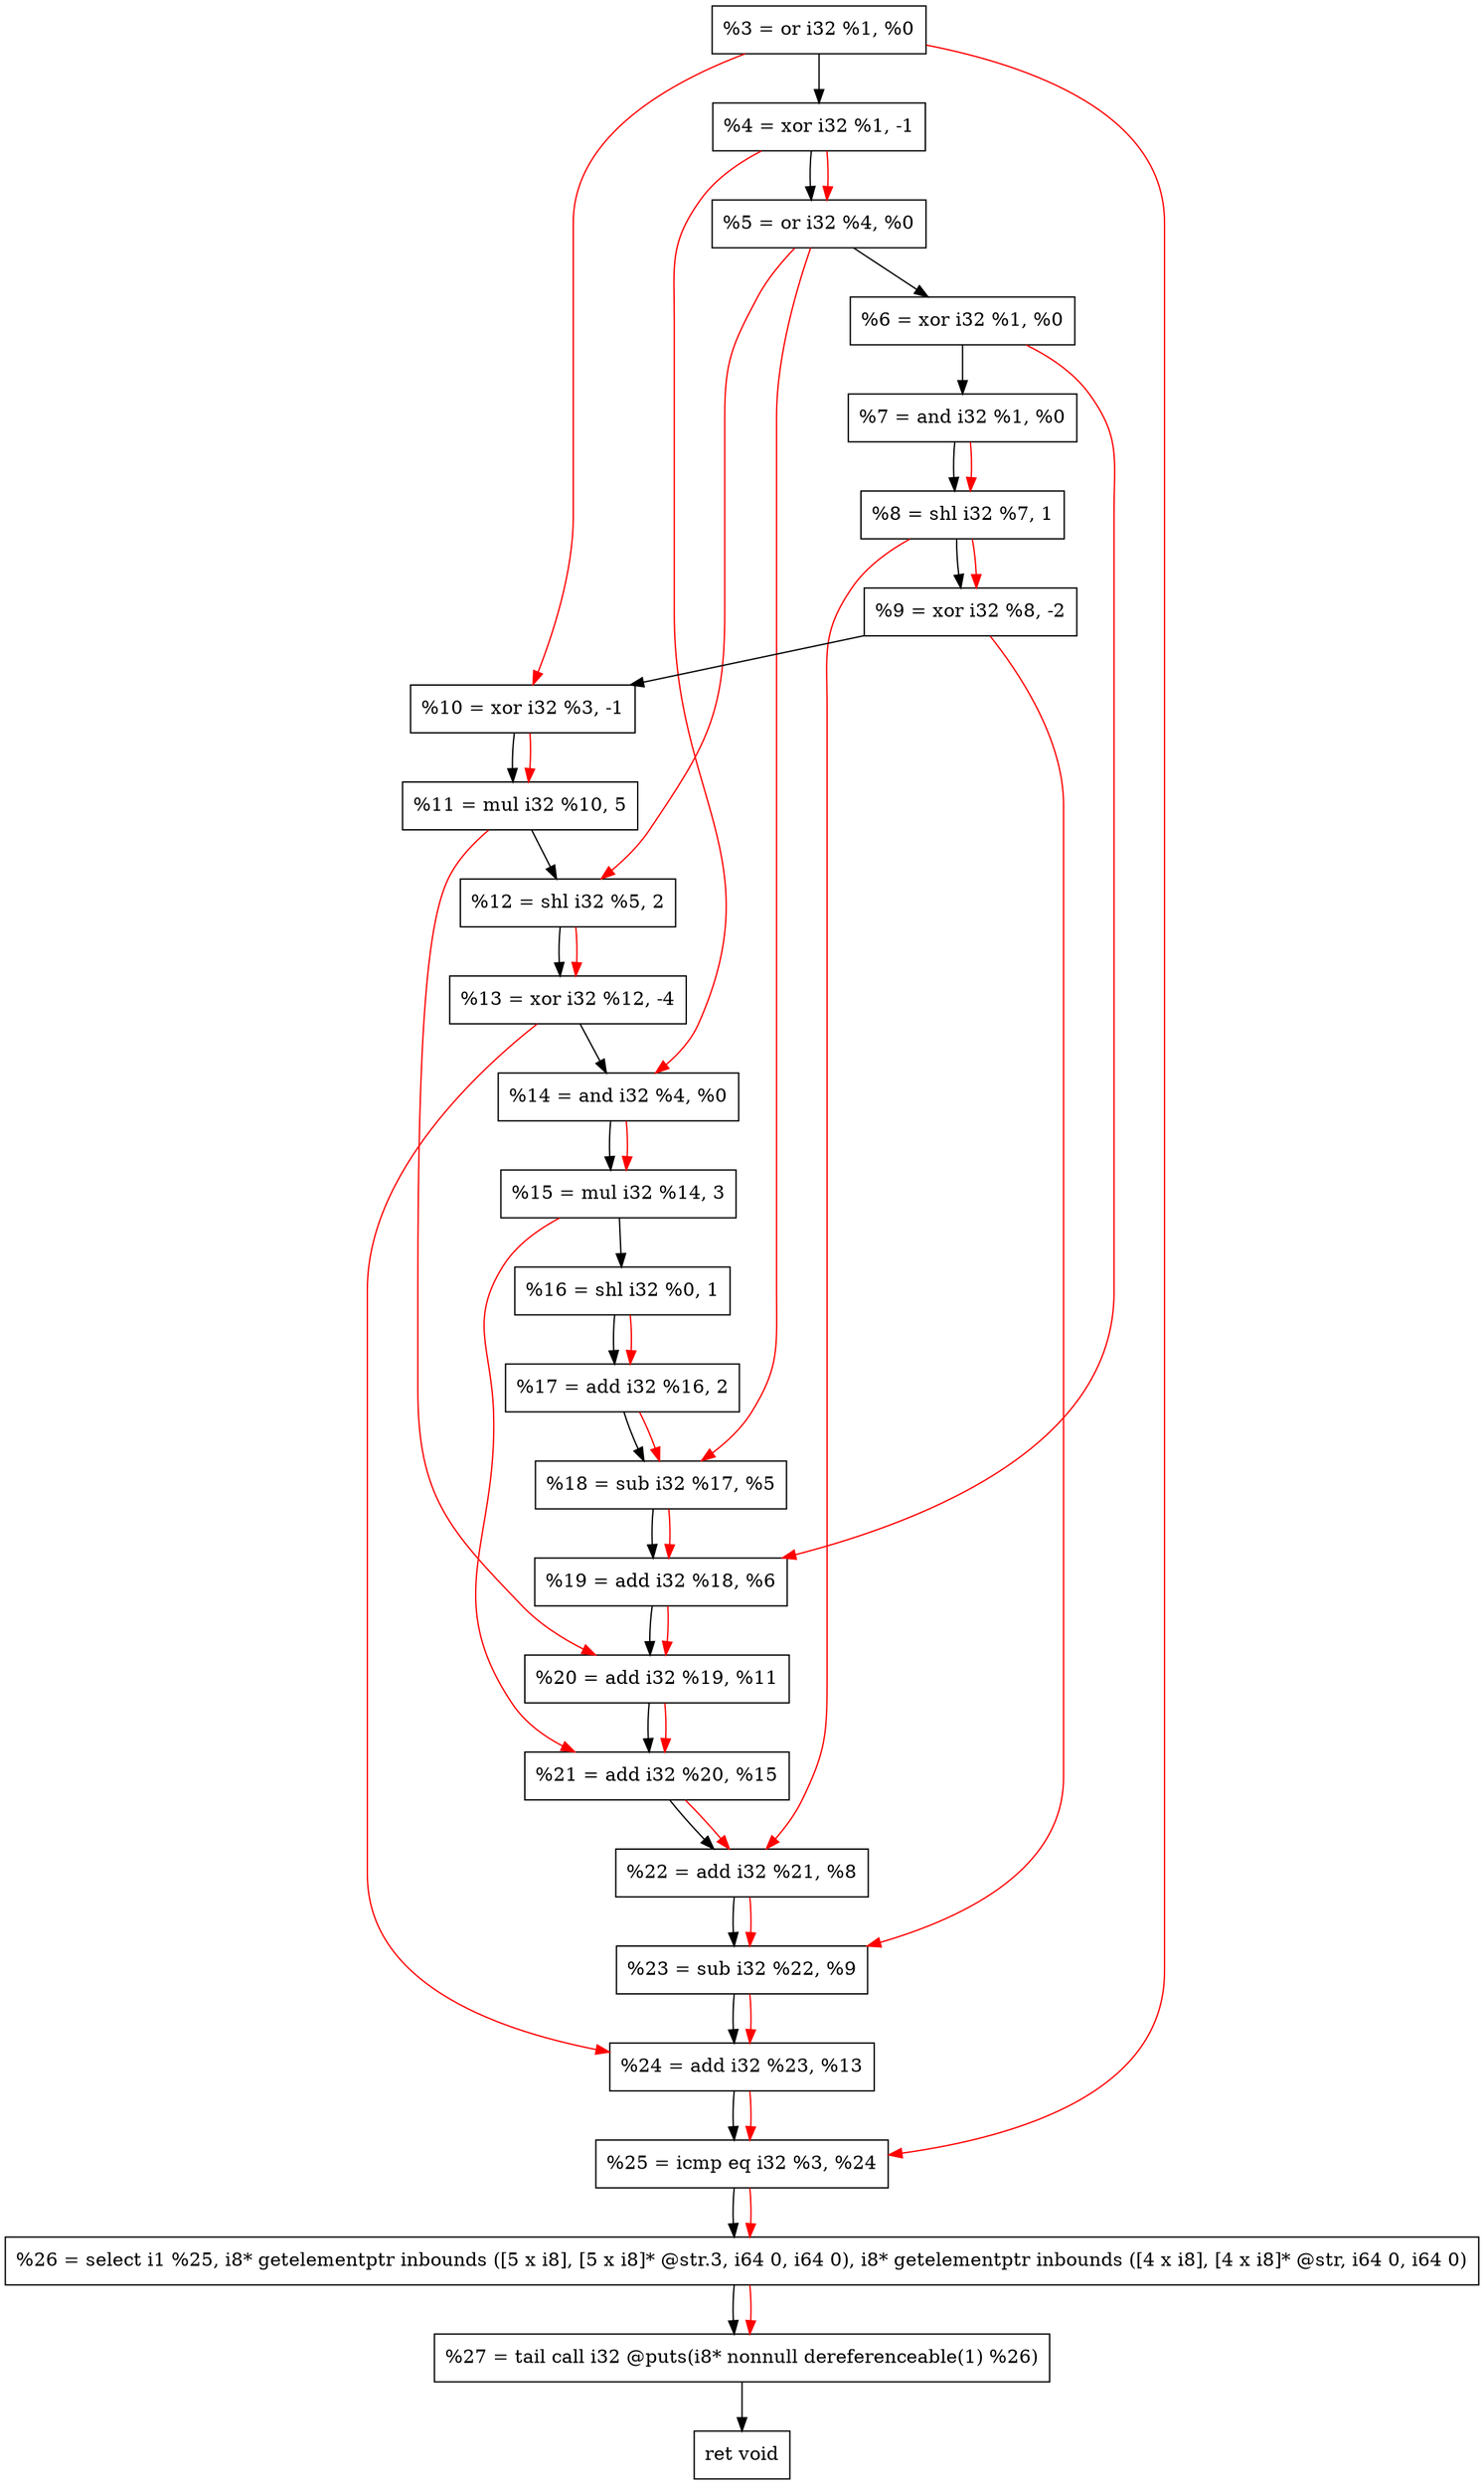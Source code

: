 digraph "DFG for'crackme' function" {
	Node0x16ae510[shape=record, label="  %3 = or i32 %1, %0"];
	Node0x16aebc0[shape=record, label="  %4 = xor i32 %1, -1"];
	Node0x16aec80[shape=record, label="  %5 = or i32 %4, %0"];
	Node0x16aecf0[shape=record, label="  %6 = xor i32 %1, %0"];
	Node0x16aed60[shape=record, label="  %7 = and i32 %1, %0"];
	Node0x16aedd0[shape=record, label="  %8 = shl i32 %7, 1"];
	Node0x16aee70[shape=record, label="  %9 = xor i32 %8, -2"];
	Node0x16aeee0[shape=record, label="  %10 = xor i32 %3, -1"];
	Node0x16aef80[shape=record, label="  %11 = mul i32 %10, 5"];
	Node0x16af020[shape=record, label="  %12 = shl i32 %5, 2"];
	Node0x16af0c0[shape=record, label="  %13 = xor i32 %12, -4"];
	Node0x16af130[shape=record, label="  %14 = and i32 %4, %0"];
	Node0x16af1d0[shape=record, label="  %15 = mul i32 %14, 3"];
	Node0x16af240[shape=record, label="  %16 = shl i32 %0, 1"];
	Node0x16af2b0[shape=record, label="  %17 = add i32 %16, 2"];
	Node0x16af320[shape=record, label="  %18 = sub i32 %17, %5"];
	Node0x16af390[shape=record, label="  %19 = add i32 %18, %6"];
	Node0x16af400[shape=record, label="  %20 = add i32 %19, %11"];
	Node0x16af470[shape=record, label="  %21 = add i32 %20, %15"];
	Node0x16af4e0[shape=record, label="  %22 = add i32 %21, %8"];
	Node0x16af550[shape=record, label="  %23 = sub i32 %22, %9"];
	Node0x16af5c0[shape=record, label="  %24 = add i32 %23, %13"];
	Node0x16af630[shape=record, label="  %25 = icmp eq i32 %3, %24"];
	Node0x164f268[shape=record, label="  %26 = select i1 %25, i8* getelementptr inbounds ([5 x i8], [5 x i8]* @str.3, i64 0, i64 0), i8* getelementptr inbounds ([4 x i8], [4 x i8]* @str, i64 0, i64 0)"];
	Node0x16afad0[shape=record, label="  %27 = tail call i32 @puts(i8* nonnull dereferenceable(1) %26)"];
	Node0x16afb20[shape=record, label="  ret void"];
	Node0x16ae510 -> Node0x16aebc0;
	Node0x16aebc0 -> Node0x16aec80;
	Node0x16aec80 -> Node0x16aecf0;
	Node0x16aecf0 -> Node0x16aed60;
	Node0x16aed60 -> Node0x16aedd0;
	Node0x16aedd0 -> Node0x16aee70;
	Node0x16aee70 -> Node0x16aeee0;
	Node0x16aeee0 -> Node0x16aef80;
	Node0x16aef80 -> Node0x16af020;
	Node0x16af020 -> Node0x16af0c0;
	Node0x16af0c0 -> Node0x16af130;
	Node0x16af130 -> Node0x16af1d0;
	Node0x16af1d0 -> Node0x16af240;
	Node0x16af240 -> Node0x16af2b0;
	Node0x16af2b0 -> Node0x16af320;
	Node0x16af320 -> Node0x16af390;
	Node0x16af390 -> Node0x16af400;
	Node0x16af400 -> Node0x16af470;
	Node0x16af470 -> Node0x16af4e0;
	Node0x16af4e0 -> Node0x16af550;
	Node0x16af550 -> Node0x16af5c0;
	Node0x16af5c0 -> Node0x16af630;
	Node0x16af630 -> Node0x164f268;
	Node0x164f268 -> Node0x16afad0;
	Node0x16afad0 -> Node0x16afb20;
edge [color=red]
	Node0x16aebc0 -> Node0x16aec80;
	Node0x16aed60 -> Node0x16aedd0;
	Node0x16aedd0 -> Node0x16aee70;
	Node0x16ae510 -> Node0x16aeee0;
	Node0x16aeee0 -> Node0x16aef80;
	Node0x16aec80 -> Node0x16af020;
	Node0x16af020 -> Node0x16af0c0;
	Node0x16aebc0 -> Node0x16af130;
	Node0x16af130 -> Node0x16af1d0;
	Node0x16af240 -> Node0x16af2b0;
	Node0x16af2b0 -> Node0x16af320;
	Node0x16aec80 -> Node0x16af320;
	Node0x16af320 -> Node0x16af390;
	Node0x16aecf0 -> Node0x16af390;
	Node0x16af390 -> Node0x16af400;
	Node0x16aef80 -> Node0x16af400;
	Node0x16af400 -> Node0x16af470;
	Node0x16af1d0 -> Node0x16af470;
	Node0x16af470 -> Node0x16af4e0;
	Node0x16aedd0 -> Node0x16af4e0;
	Node0x16af4e0 -> Node0x16af550;
	Node0x16aee70 -> Node0x16af550;
	Node0x16af550 -> Node0x16af5c0;
	Node0x16af0c0 -> Node0x16af5c0;
	Node0x16ae510 -> Node0x16af630;
	Node0x16af5c0 -> Node0x16af630;
	Node0x16af630 -> Node0x164f268;
	Node0x164f268 -> Node0x16afad0;
}
